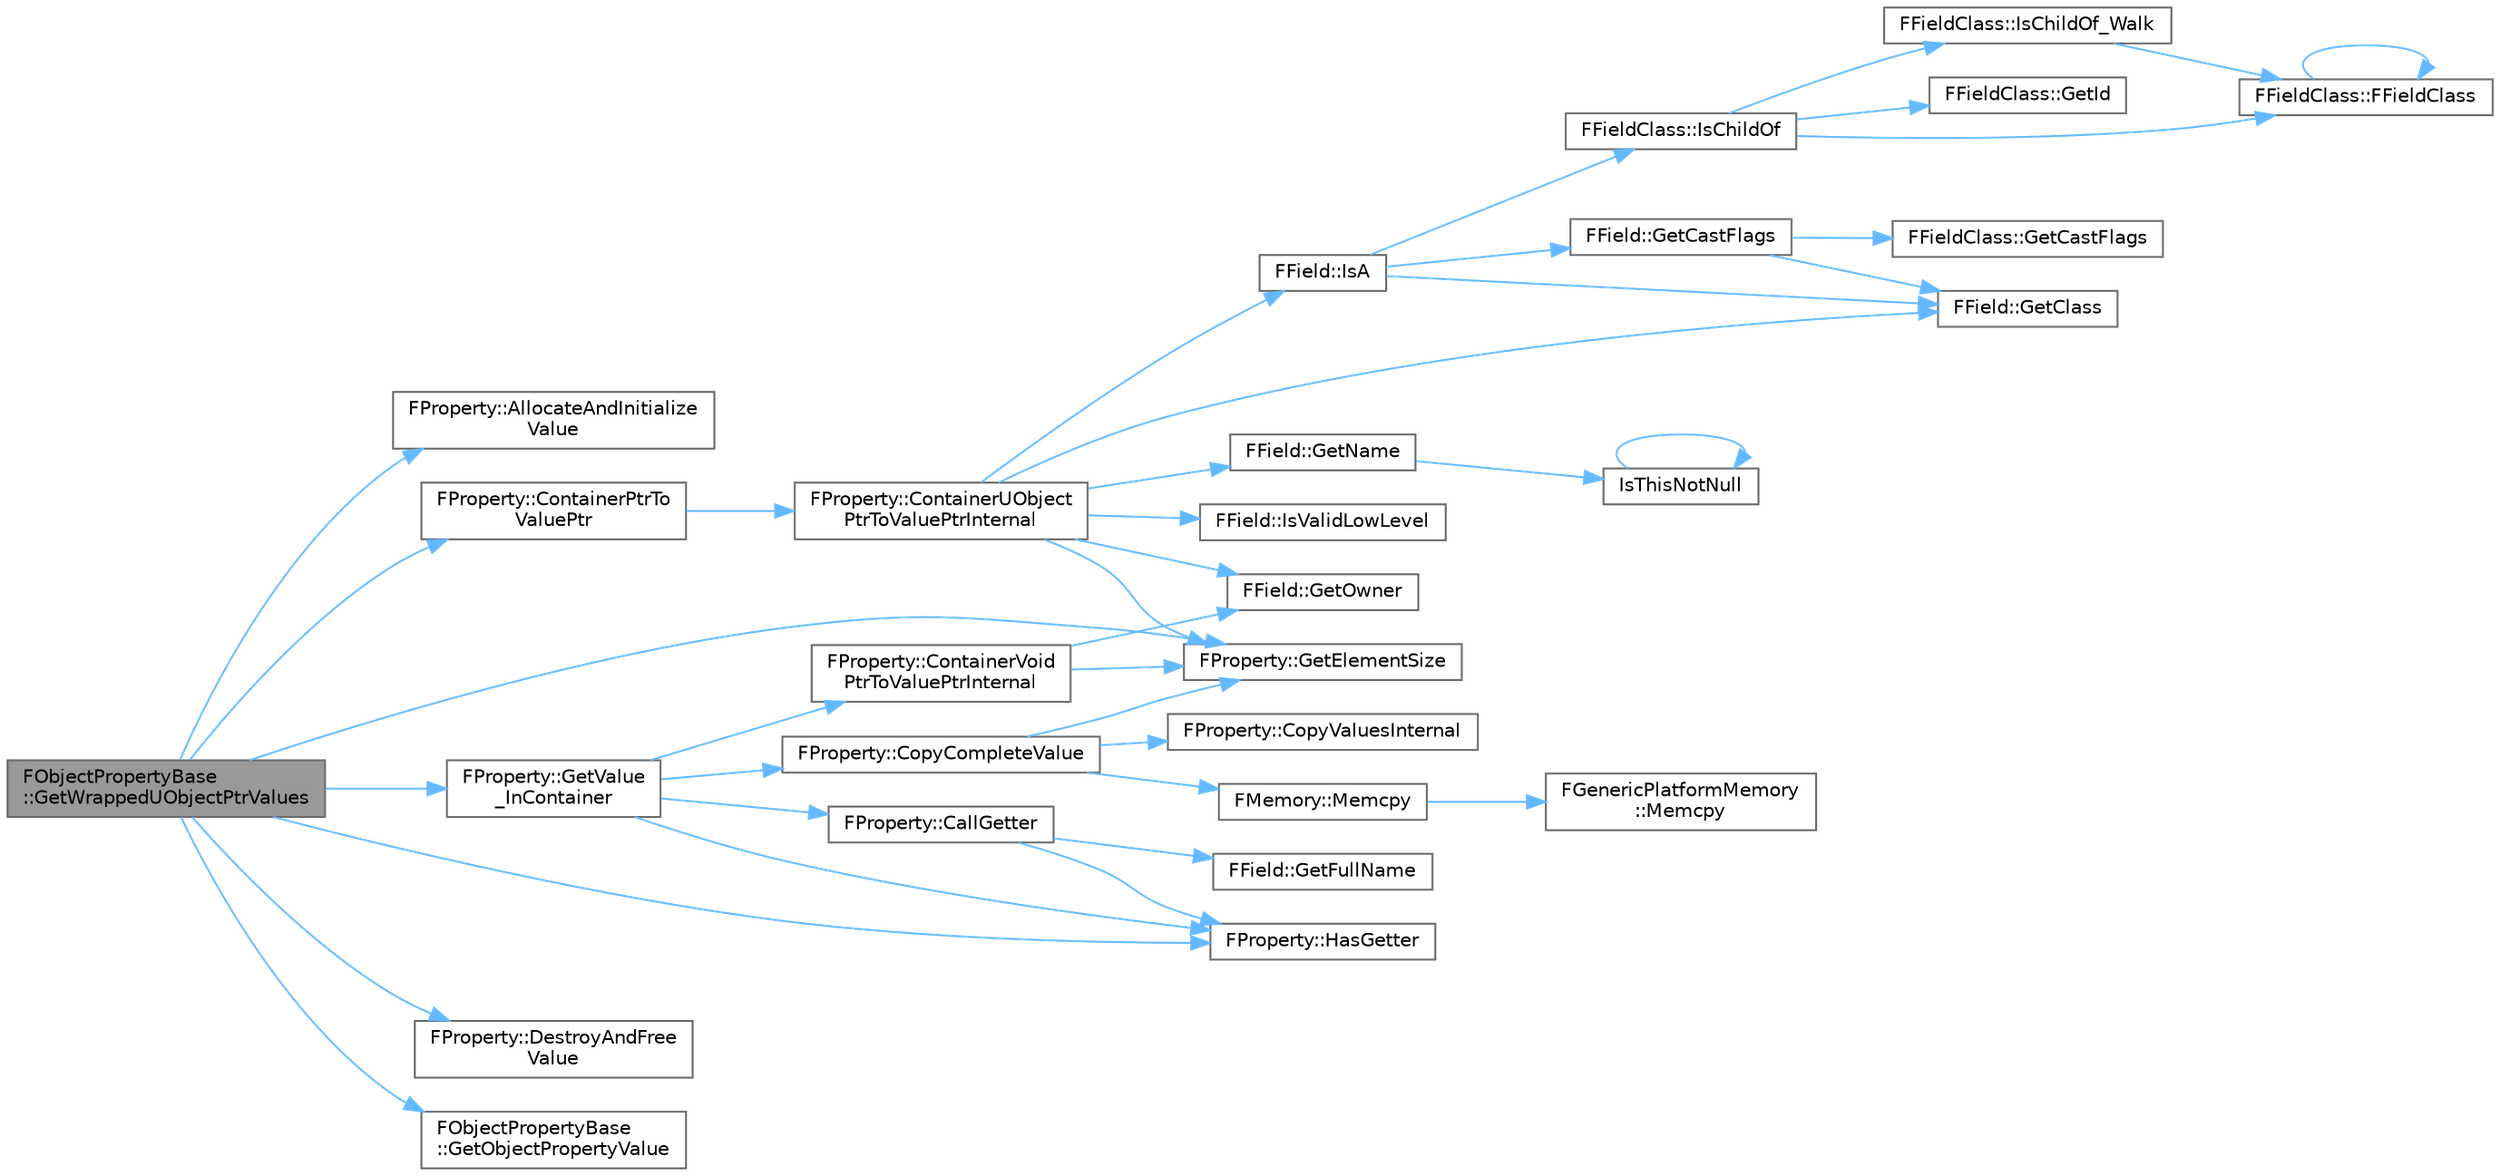 digraph "FObjectPropertyBase::GetWrappedUObjectPtrValues"
{
 // INTERACTIVE_SVG=YES
 // LATEX_PDF_SIZE
  bgcolor="transparent";
  edge [fontname=Helvetica,fontsize=10,labelfontname=Helvetica,labelfontsize=10];
  node [fontname=Helvetica,fontsize=10,shape=box,height=0.2,width=0.4];
  rankdir="LR";
  Node1 [id="Node000001",label="FObjectPropertyBase\l::GetWrappedUObjectPtrValues",height=0.2,width=0.4,color="gray40", fillcolor="grey60", style="filled", fontcolor="black",tooltip=" "];
  Node1 -> Node2 [id="edge1_Node000001_Node000002",color="steelblue1",style="solid",tooltip=" "];
  Node2 [id="Node000002",label="FProperty::AllocateAndInitialize\lValue",height=0.2,width=0.4,color="grey40", fillcolor="white", style="filled",URL="$d9/dbc/classFProperty.html#a9daa844ee8890619fb4486ffdbf87f3b",tooltip="Allocates and initializes memory to hold a value this property represents."];
  Node1 -> Node3 [id="edge2_Node000001_Node000003",color="steelblue1",style="solid",tooltip=" "];
  Node3 [id="Node000003",label="FProperty::ContainerPtrTo\lValuePtr",height=0.2,width=0.4,color="grey40", fillcolor="white", style="filled",URL="$d9/dbc/classFProperty.html#af1bc244e5760ad3c100a854147df5c9a",tooltip="Get the pointer to property value in a supplied 'container'."];
  Node3 -> Node4 [id="edge3_Node000003_Node000004",color="steelblue1",style="solid",tooltip=" "];
  Node4 [id="Node000004",label="FProperty::ContainerUObject\lPtrToValuePtrInternal",height=0.2,width=0.4,color="grey40", fillcolor="white", style="filled",URL="$d9/dbc/classFProperty.html#a6c47ba654f3c97829da275aed882ee67",tooltip=" "];
  Node4 -> Node5 [id="edge4_Node000004_Node000005",color="steelblue1",style="solid",tooltip=" "];
  Node5 [id="Node000005",label="FField::GetClass",height=0.2,width=0.4,color="grey40", fillcolor="white", style="filled",URL="$d5/d7d/classFField.html#ac2d4ef808debe3fdd222328f97d9d7a3",tooltip=" "];
  Node4 -> Node6 [id="edge5_Node000004_Node000006",color="steelblue1",style="solid",tooltip=" "];
  Node6 [id="Node000006",label="FProperty::GetElementSize",height=0.2,width=0.4,color="grey40", fillcolor="white", style="filled",URL="$d9/dbc/classFProperty.html#a700f3251fe6ee7fcb4f92f1c04dfba02",tooltip=" "];
  Node4 -> Node7 [id="edge6_Node000004_Node000007",color="steelblue1",style="solid",tooltip=" "];
  Node7 [id="Node000007",label="FField::GetName",height=0.2,width=0.4,color="grey40", fillcolor="white", style="filled",URL="$d5/d7d/classFField.html#a83f605c1eb05d7cab9c2f6d634d6276e",tooltip=" "];
  Node7 -> Node8 [id="edge7_Node000007_Node000008",color="steelblue1",style="solid",tooltip=" "];
  Node8 [id="Node000008",label="IsThisNotNull",height=0.2,width=0.4,color="grey40", fillcolor="white", style="filled",URL="$d5/d8c/CoreGlobals_8h.html#a13cc197b158ea1247b843d1959c4d265",tooltip=" "];
  Node8 -> Node8 [id="edge8_Node000008_Node000008",color="steelblue1",style="solid",tooltip=" "];
  Node4 -> Node9 [id="edge9_Node000004_Node000009",color="steelblue1",style="solid",tooltip=" "];
  Node9 [id="Node000009",label="FField::GetOwner",height=0.2,width=0.4,color="grey40", fillcolor="white", style="filled",URL="$d5/d7d/classFField.html#a3858b6ce3316edacd8be017a03d9b367",tooltip=" "];
  Node4 -> Node10 [id="edge10_Node000004_Node000010",color="steelblue1",style="solid",tooltip=" "];
  Node10 [id="Node000010",label="FField::IsA",height=0.2,width=0.4,color="grey40", fillcolor="white", style="filled",URL="$d5/d7d/classFField.html#a08956a514d1db2b2ee86bfb115c64e38",tooltip=" "];
  Node10 -> Node11 [id="edge11_Node000010_Node000011",color="steelblue1",style="solid",tooltip=" "];
  Node11 [id="Node000011",label="FField::GetCastFlags",height=0.2,width=0.4,color="grey40", fillcolor="white", style="filled",URL="$d5/d7d/classFField.html#af7b4a74cf00cc57cb5dab33baf91d44e",tooltip=" "];
  Node11 -> Node12 [id="edge12_Node000011_Node000012",color="steelblue1",style="solid",tooltip=" "];
  Node12 [id="Node000012",label="FFieldClass::GetCastFlags",height=0.2,width=0.4,color="grey40", fillcolor="white", style="filled",URL="$de/dc5/classFFieldClass.html#a33c23e6a1d21eee004405718da295164",tooltip=" "];
  Node11 -> Node5 [id="edge13_Node000011_Node000005",color="steelblue1",style="solid",tooltip=" "];
  Node10 -> Node5 [id="edge14_Node000010_Node000005",color="steelblue1",style="solid",tooltip=" "];
  Node10 -> Node13 [id="edge15_Node000010_Node000013",color="steelblue1",style="solid",tooltip=" "];
  Node13 [id="Node000013",label="FFieldClass::IsChildOf",height=0.2,width=0.4,color="grey40", fillcolor="white", style="filled",URL="$de/dc5/classFFieldClass.html#a8b3dcb3d2badadc57a4135b4ba7f5766",tooltip=" "];
  Node13 -> Node14 [id="edge16_Node000013_Node000014",color="steelblue1",style="solid",tooltip=" "];
  Node14 [id="Node000014",label="FFieldClass::FFieldClass",height=0.2,width=0.4,color="grey40", fillcolor="white", style="filled",URL="$de/dc5/classFFieldClass.html#a00c2e85335ea6401d01ef68ad45f00ee",tooltip=" "];
  Node14 -> Node14 [id="edge17_Node000014_Node000014",color="steelblue1",style="solid",tooltip=" "];
  Node13 -> Node15 [id="edge18_Node000013_Node000015",color="steelblue1",style="solid",tooltip=" "];
  Node15 [id="Node000015",label="FFieldClass::GetId",height=0.2,width=0.4,color="grey40", fillcolor="white", style="filled",URL="$de/dc5/classFFieldClass.html#a133ad0919e9b105a93309b4a4ca1eda1",tooltip=" "];
  Node13 -> Node16 [id="edge19_Node000013_Node000016",color="steelblue1",style="solid",tooltip=" "];
  Node16 [id="Node000016",label="FFieldClass::IsChildOf_Walk",height=0.2,width=0.4,color="grey40", fillcolor="white", style="filled",URL="$de/dc5/classFFieldClass.html#a25615bf1ba279270c650d24b6ae5052b",tooltip=" "];
  Node16 -> Node14 [id="edge20_Node000016_Node000014",color="steelblue1",style="solid",tooltip=" "];
  Node4 -> Node17 [id="edge21_Node000004_Node000017",color="steelblue1",style="solid",tooltip=" "];
  Node17 [id="Node000017",label="FField::IsValidLowLevel",height=0.2,width=0.4,color="grey40", fillcolor="white", style="filled",URL="$d5/d7d/classFField.html#af75bc90b548e3a5c2930daf46fb5f4a9",tooltip=" "];
  Node1 -> Node18 [id="edge22_Node000001_Node000018",color="steelblue1",style="solid",tooltip=" "];
  Node18 [id="Node000018",label="FProperty::DestroyAndFree\lValue",height=0.2,width=0.4,color="grey40", fillcolor="white", style="filled",URL="$d9/dbc/classFProperty.html#ac313d6fa344ecaed3740f5b4c4235852",tooltip="Destroys and frees memory with a value this property represents."];
  Node1 -> Node6 [id="edge23_Node000001_Node000006",color="steelblue1",style="solid",tooltip=" "];
  Node1 -> Node19 [id="edge24_Node000001_Node000019",color="steelblue1",style="solid",tooltip=" "];
  Node19 [id="Node000019",label="FObjectPropertyBase\l::GetObjectPropertyValue",height=0.2,width=0.4,color="grey40", fillcolor="white", style="filled",URL="$d6/d97/classFObjectPropertyBase.html#a800df059af4f78510312a0aeb667ee2f",tooltip=" "];
  Node1 -> Node20 [id="edge25_Node000001_Node000020",color="steelblue1",style="solid",tooltip=" "];
  Node20 [id="Node000020",label="FProperty::GetValue\l_InContainer",height=0.2,width=0.4,color="grey40", fillcolor="white", style="filled",URL="$d9/dbc/classFProperty.html#a83cc0e5e21df4ab3d3603956ce4b4655",tooltip=" "];
  Node20 -> Node21 [id="edge26_Node000020_Node000021",color="steelblue1",style="solid",tooltip=" "];
  Node21 [id="Node000021",label="FProperty::CallGetter",height=0.2,width=0.4,color="grey40", fillcolor="white", style="filled",URL="$d9/dbc/classFProperty.html#a7d32f19e76fdcdfd2a4e8d8715a4b215",tooltip="Calls the native getter function for this property."];
  Node21 -> Node22 [id="edge27_Node000021_Node000022",color="steelblue1",style="solid",tooltip=" "];
  Node22 [id="Node000022",label="FField::GetFullName",height=0.2,width=0.4,color="grey40", fillcolor="white", style="filled",URL="$d5/d7d/classFField.html#a5bd3b70d59c4aba1cd02ac4cfdf90b7c",tooltip=" "];
  Node21 -> Node23 [id="edge28_Node000021_Node000023",color="steelblue1",style="solid",tooltip=" "];
  Node23 [id="Node000023",label="FProperty::HasGetter",height=0.2,width=0.4,color="grey40", fillcolor="white", style="filled",URL="$d9/dbc/classFProperty.html#aafe6c88aa9843b872855456f9fecef82",tooltip="Checks if this property as a native getter function."];
  Node20 -> Node24 [id="edge29_Node000020_Node000024",color="steelblue1",style="solid",tooltip=" "];
  Node24 [id="Node000024",label="FProperty::ContainerVoid\lPtrToValuePtrInternal",height=0.2,width=0.4,color="grey40", fillcolor="white", style="filled",URL="$d9/dbc/classFProperty.html#a2b5e001b02fdd01347159692c76ced31",tooltip=" "];
  Node24 -> Node6 [id="edge30_Node000024_Node000006",color="steelblue1",style="solid",tooltip=" "];
  Node24 -> Node9 [id="edge31_Node000024_Node000009",color="steelblue1",style="solid",tooltip=" "];
  Node20 -> Node25 [id="edge32_Node000020_Node000025",color="steelblue1",style="solid",tooltip=" "];
  Node25 [id="Node000025",label="FProperty::CopyCompleteValue",height=0.2,width=0.4,color="grey40", fillcolor="white", style="filled",URL="$d9/dbc/classFProperty.html#a9fb859a363116dedbf8c3fc4afc245db",tooltip="Copy the value for all elements of this property."];
  Node25 -> Node26 [id="edge33_Node000025_Node000026",color="steelblue1",style="solid",tooltip=" "];
  Node26 [id="Node000026",label="FProperty::CopyValuesInternal",height=0.2,width=0.4,color="grey40", fillcolor="white", style="filled",URL="$d9/dbc/classFProperty.html#a7355c5798609a6bdd814b96dd599834c",tooltip=" "];
  Node25 -> Node6 [id="edge34_Node000025_Node000006",color="steelblue1",style="solid",tooltip=" "];
  Node25 -> Node27 [id="edge35_Node000025_Node000027",color="steelblue1",style="solid",tooltip=" "];
  Node27 [id="Node000027",label="FMemory::Memcpy",height=0.2,width=0.4,color="grey40", fillcolor="white", style="filled",URL="$de/d4a/structFMemory.html#af5c0a2f1987809876d6d72269851e89c",tooltip=" "];
  Node27 -> Node28 [id="edge36_Node000027_Node000028",color="steelblue1",style="solid",tooltip=" "];
  Node28 [id="Node000028",label="FGenericPlatformMemory\l::Memcpy",height=0.2,width=0.4,color="grey40", fillcolor="white", style="filled",URL="$d3/dfd/structFGenericPlatformMemory.html#a13ca9511967a7af8d1c2c3beab1208e2",tooltip=" "];
  Node20 -> Node23 [id="edge37_Node000020_Node000023",color="steelblue1",style="solid",tooltip=" "];
  Node1 -> Node23 [id="edge38_Node000001_Node000023",color="steelblue1",style="solid",tooltip=" "];
}
